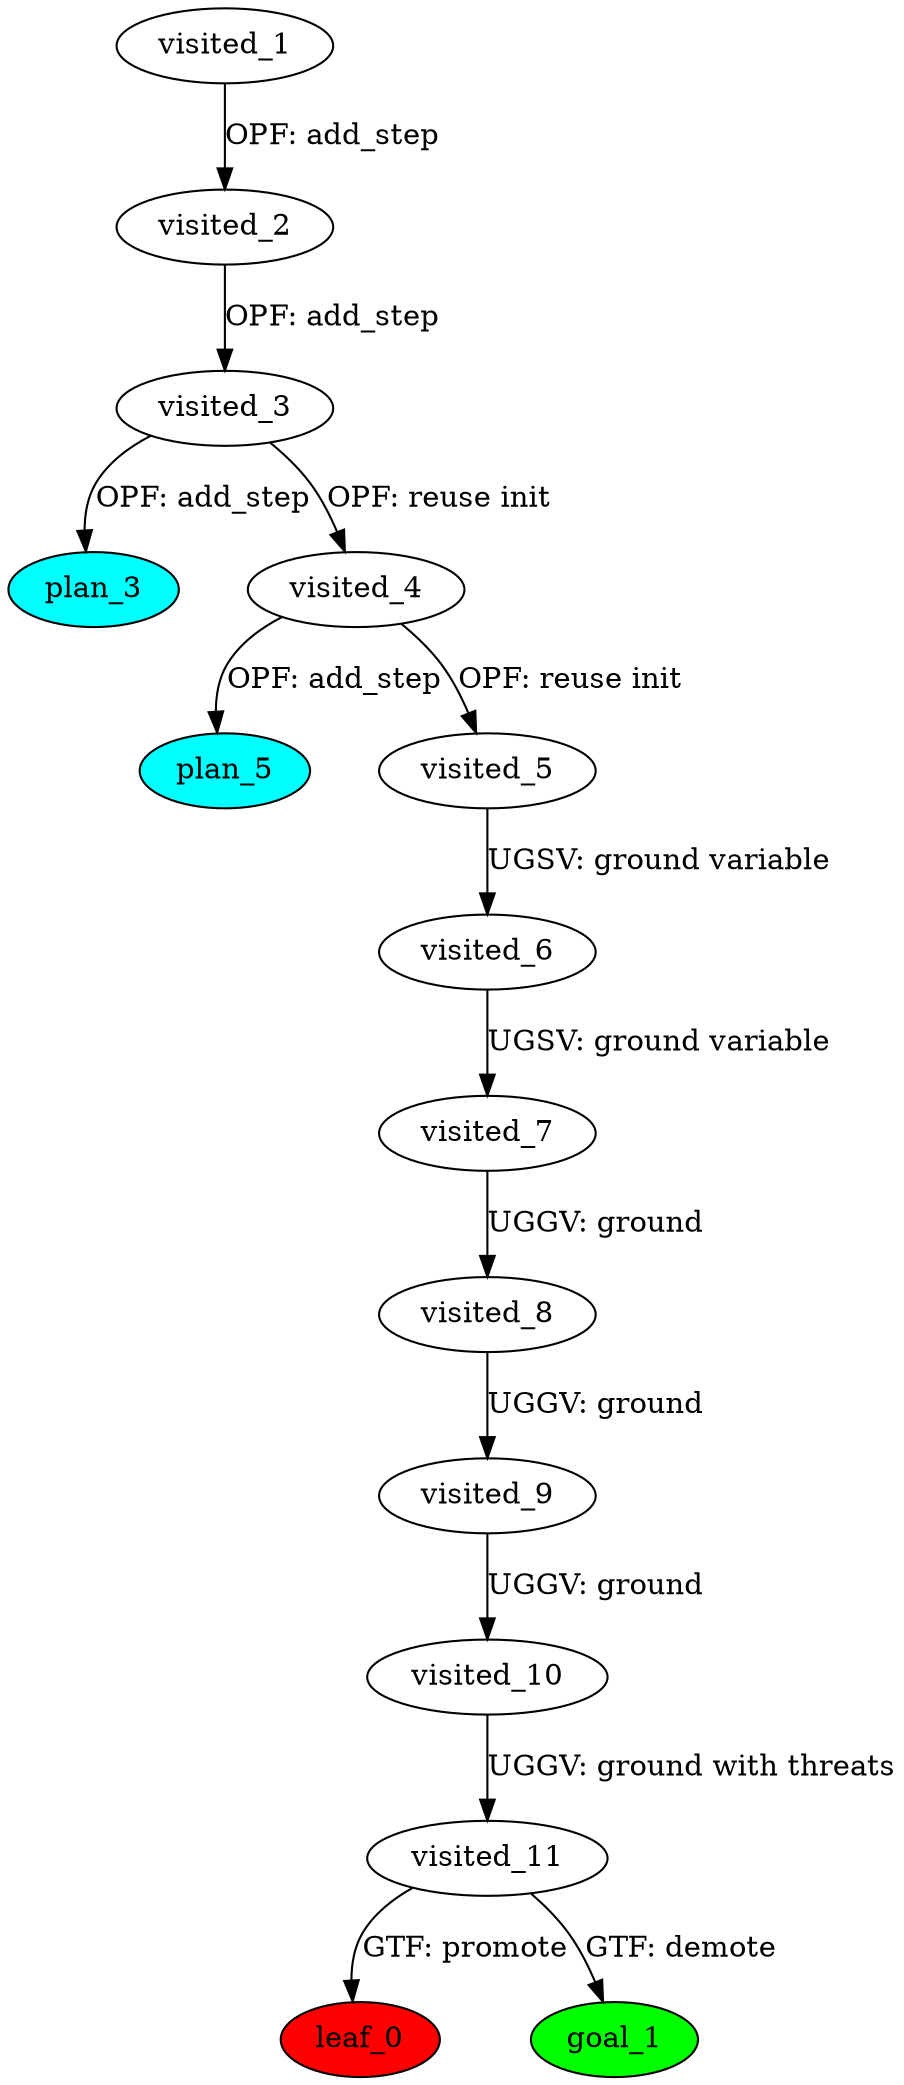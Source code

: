 digraph {
	"8607ff04-5635-be33-48f6-5ee5c21935e1" [label=plan_0 fillcolor=cyan style=filled]
	"8607ff04-5635-be33-48f6-5ee5c21935e1" [label=visited_1 fillcolor=white style=filled]
	"b9c0f722-0fb7-5615-6a23-838acbbc98da" [label=plan_1 fillcolor=cyan style=filled]
	"8607ff04-5635-be33-48f6-5ee5c21935e1" -> "b9c0f722-0fb7-5615-6a23-838acbbc98da" [label="OPF: add_step"]
	"b9c0f722-0fb7-5615-6a23-838acbbc98da" [label=visited_2 fillcolor=white style=filled]
	"b5e068e7-e8a1-a317-8e64-8f1b63f80039" [label=plan_2 fillcolor=cyan style=filled]
	"b9c0f722-0fb7-5615-6a23-838acbbc98da" -> "b5e068e7-e8a1-a317-8e64-8f1b63f80039" [label="OPF: add_step"]
	"b5e068e7-e8a1-a317-8e64-8f1b63f80039" [label=visited_3 fillcolor=white style=filled]
	"9f7ef681-f28f-47b0-c5c4-b61c45f1266e" [label=plan_3 fillcolor=cyan style=filled]
	"b5e068e7-e8a1-a317-8e64-8f1b63f80039" -> "9f7ef681-f28f-47b0-c5c4-b61c45f1266e" [label="OPF: add_step"]
	"b95fbd98-46a0-8d6f-91df-a536719f1fd5" [label=plan_4 fillcolor=cyan style=filled]
	"b5e068e7-e8a1-a317-8e64-8f1b63f80039" -> "b95fbd98-46a0-8d6f-91df-a536719f1fd5" [label="OPF: reuse init"]
	"b95fbd98-46a0-8d6f-91df-a536719f1fd5" [label=visited_4 fillcolor=white style=filled]
	"3d73826d-f3a9-490e-71de-c2196abd3d20" [label=plan_5 fillcolor=cyan style=filled]
	"b95fbd98-46a0-8d6f-91df-a536719f1fd5" -> "3d73826d-f3a9-490e-71de-c2196abd3d20" [label="OPF: add_step"]
	"d15edf62-d405-3aa1-ac44-e271437b2cf7" [label=plan_6 fillcolor=cyan style=filled]
	"b95fbd98-46a0-8d6f-91df-a536719f1fd5" -> "d15edf62-d405-3aa1-ac44-e271437b2cf7" [label="OPF: reuse init"]
	"d15edf62-d405-3aa1-ac44-e271437b2cf7" [label=visited_5 fillcolor=white style=filled]
	"08906b98-3602-05d9-a5e4-dc9db1a1b76a" [label=plan_7 fillcolor=cyan style=filled]
	"d15edf62-d405-3aa1-ac44-e271437b2cf7" -> "08906b98-3602-05d9-a5e4-dc9db1a1b76a" [label="UGSV: ground variable"]
	"08906b98-3602-05d9-a5e4-dc9db1a1b76a" [label=visited_6 fillcolor=white style=filled]
	"39efa441-871d-b24f-d80b-fdaf4f447340" [label=plan_8 fillcolor=cyan style=filled]
	"08906b98-3602-05d9-a5e4-dc9db1a1b76a" -> "39efa441-871d-b24f-d80b-fdaf4f447340" [label="UGSV: ground variable"]
	"39efa441-871d-b24f-d80b-fdaf4f447340" [label=visited_7 fillcolor=white style=filled]
	"c280450e-3719-358e-c854-bd06d4803319" [label=plan_9 fillcolor=cyan style=filled]
	"39efa441-871d-b24f-d80b-fdaf4f447340" -> "c280450e-3719-358e-c854-bd06d4803319" [label="UGGV: ground"]
	"c280450e-3719-358e-c854-bd06d4803319" [label=visited_8 fillcolor=white style=filled]
	"6666cfca-699a-7823-ea5a-a52ed75b2c4e" [label=plan_10 fillcolor=cyan style=filled]
	"c280450e-3719-358e-c854-bd06d4803319" -> "6666cfca-699a-7823-ea5a-a52ed75b2c4e" [label="UGGV: ground"]
	"6666cfca-699a-7823-ea5a-a52ed75b2c4e" [label=visited_9 fillcolor=white style=filled]
	"2d5280f8-cdb4-604a-b2a7-70ce1af09fb9" [label=plan_11 fillcolor=cyan style=filled]
	"6666cfca-699a-7823-ea5a-a52ed75b2c4e" -> "2d5280f8-cdb4-604a-b2a7-70ce1af09fb9" [label="UGGV: ground"]
	"2d5280f8-cdb4-604a-b2a7-70ce1af09fb9" [label=visited_10 fillcolor=white style=filled]
	"b5b97a1a-5bd6-7f35-a622-b411e5ee3d99" [label=plan_12 fillcolor=cyan style=filled]
	"2d5280f8-cdb4-604a-b2a7-70ce1af09fb9" -> "b5b97a1a-5bd6-7f35-a622-b411e5ee3d99" [label="UGGV: ground with threats"]
	"b5b97a1a-5bd6-7f35-a622-b411e5ee3d99" [label=visited_11 fillcolor=white style=filled]
	"20cc521a-339d-d5a7-e436-404a509e7490" [label=plan_13 fillcolor=cyan style=filled]
	"b5b97a1a-5bd6-7f35-a622-b411e5ee3d99" -> "20cc521a-339d-d5a7-e436-404a509e7490" [label="GTF: promote"]
	"63f8c088-10f5-fd72-2dec-73070e01b237" [label=plan_14 fillcolor=cyan style=filled]
	"b5b97a1a-5bd6-7f35-a622-b411e5ee3d99" -> "63f8c088-10f5-fd72-2dec-73070e01b237" [label="GTF: demote"]
	"20cc521a-339d-d5a7-e436-404a509e7490" [label=visited_12 fillcolor=white style=filled]
	"20cc521a-339d-d5a7-e436-404a509e7490" [label=leaf_0 fillcolor=red style=filled]
	"63f8c088-10f5-fd72-2dec-73070e01b237" [label=visited_13 fillcolor=white style=filled]
	"63f8c088-10f5-fd72-2dec-73070e01b237" [label=goal_1 fillcolor=green style=filled]
}
